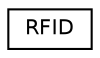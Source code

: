 digraph "Graphical Class Hierarchy"
{
  edge [fontname="Helvetica",fontsize="10",labelfontname="Helvetica",labelfontsize="10"];
  node [fontname="Helvetica",fontsize="10",shape=record];
  rankdir="LR";
  Node0 [label="RFID",height=0.2,width=0.4,color="black", fillcolor="white", style="filled",URL="$class_r_f_i_d.html"];
}

